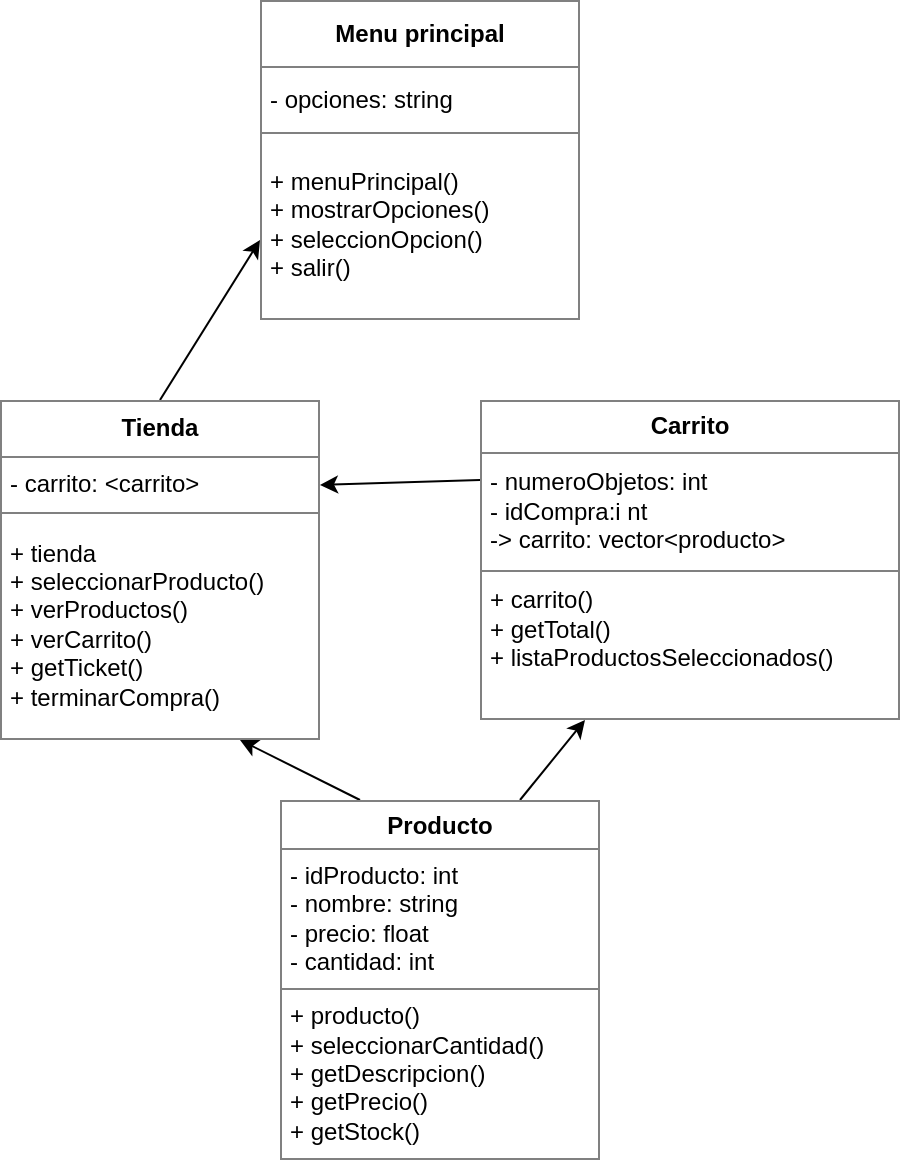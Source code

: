<mxfile>
    <diagram id="ewwaDVcVG8yMSyDUCgGy" name="Page-1">
        <mxGraphModel dx="437" dy="603" grid="1" gridSize="10" guides="1" tooltips="1" connect="1" arrows="1" fold="1" page="1" pageScale="1" pageWidth="827" pageHeight="1169" math="0" shadow="0">
            <root>
                <mxCell id="0"/>
                <mxCell id="1" parent="0"/>
                <mxCell id="60" style="edgeStyle=none;html=1;exitX=0.5;exitY=0;exitDx=0;exitDy=0;entryX=0;entryY=0.75;entryDx=0;entryDy=0;" parent="1" source="55" target="59" edge="1">
                    <mxGeometry relative="1" as="geometry"/>
                </mxCell>
                <mxCell id="55" value="&lt;table border=&quot;1&quot; width=&quot;100%&quot; cellpadding=&quot;4&quot; style=&quot;width: 100% ; height: 100% ; border-collapse: collapse&quot;&gt;&lt;tbody&gt;&lt;tr&gt;&lt;th align=&quot;center&quot;&gt;&lt;b&gt;Tienda&lt;/b&gt;&lt;/th&gt;&lt;/tr&gt;&lt;tr&gt;&lt;td align=&quot;center&quot;&gt;&lt;div style=&quot;text-align: justify&quot;&gt;&lt;span style=&quot;text-align: left&quot;&gt;- carrito: &amp;lt;carrito&amp;gt;&lt;/span&gt;&lt;/div&gt;&lt;div style=&quot;text-align: justify&quot;&gt;&lt;/div&gt;&lt;/td&gt;&lt;/tr&gt;&lt;tr&gt;&lt;td align=&quot;center&quot;&gt;&lt;div style=&quot;text-align: justify&quot;&gt;&lt;span style=&quot;text-align: left&quot;&gt;+ tienda&lt;/span&gt;&lt;/div&gt;&lt;div style=&quot;text-align: justify&quot;&gt;&lt;span style=&quot;text-align: left&quot;&gt;+&amp;nbsp;&lt;/span&gt;&lt;span style=&quot;text-align: left&quot;&gt;seleccionarProducto()&lt;/span&gt;&lt;/div&gt;&lt;div style=&quot;text-align: justify&quot;&gt;&lt;span&gt;+ verProductos()&lt;/span&gt;&lt;/div&gt;&lt;div style=&quot;text-align: justify&quot;&gt;+ verCarrito()&lt;span&gt;&lt;br&gt;&lt;/span&gt;&lt;/div&gt;&lt;div style=&quot;text-align: justify&quot;&gt;+ getTicket()&lt;/div&gt;&lt;span style=&quot;text-align: left&quot;&gt;&lt;div style=&quot;text-align: justify&quot;&gt;&lt;span style=&quot;text-align: left&quot;&gt;&lt;div style=&quot;text-align: justify&quot;&gt;+ terminarCompra()&lt;/div&gt;&lt;/span&gt;&lt;span style=&quot;text-align: left&quot;&gt;&lt;/span&gt;&lt;/div&gt;&lt;/span&gt;&lt;/td&gt;&lt;/tr&gt;&lt;/tbody&gt;&lt;/table&gt;" style="text;html=1;strokeColor=none;fillColor=none;overflow=fill;" parent="1" vertex="1">
                    <mxGeometry x="160" y="240" width="160" height="170" as="geometry"/>
                </mxCell>
                <mxCell id="65" style="edgeStyle=none;html=1;exitX=0;exitY=0.25;exitDx=0;exitDy=0;entryX=1;entryY=0.25;entryDx=0;entryDy=0;" edge="1" parent="1" source="56" target="55">
                    <mxGeometry relative="1" as="geometry"/>
                </mxCell>
                <mxCell id="56" value="&lt;table border=&quot;1&quot; width=&quot;100%&quot; cellpadding=&quot;4&quot; style=&quot;width: 100% ; height: 100% ; border-collapse: collapse&quot;&gt;&lt;tbody&gt;&lt;tr&gt;&lt;th align=&quot;center&quot;&gt;Carrito&lt;/th&gt;&lt;/tr&gt;&lt;tr&gt;&lt;td align=&quot;center&quot;&gt;&lt;div style=&quot;text-align: justify&quot;&gt;&lt;span style=&quot;text-align: left&quot;&gt;- numeroObjetos: int&lt;/span&gt;&lt;br&gt;&lt;/div&gt;&lt;div style=&quot;text-align: justify&quot;&gt;&lt;span style=&quot;text-align: left&quot;&gt;- idCompra:i nt&lt;/span&gt;&lt;/div&gt;&lt;div style=&quot;text-align: left&quot;&gt;-&amp;gt; carrito: vector&amp;lt;producto&amp;gt;&lt;/div&gt;&lt;/td&gt;&lt;/tr&gt;&lt;tr&gt;&lt;td align=&quot;center&quot;&gt;&lt;div style=&quot;text-align: justify&quot;&gt;+ carrito()&lt;/div&gt;&lt;div style=&quot;text-align: justify&quot;&gt;+&amp;nbsp;&lt;span&gt;getTotal()&lt;/span&gt;&lt;/div&gt;&lt;div style=&quot;text-align: justify&quot;&gt;+ listaProductosSeleccionados()&lt;/div&gt;&lt;div style=&quot;text-align: justify&quot;&gt;&lt;br&gt;&lt;/div&gt;&lt;/td&gt;&lt;/tr&gt;&lt;/tbody&gt;&lt;/table&gt;" style="text;html=1;strokeColor=none;fillColor=none;overflow=fill;" parent="1" vertex="1">
                    <mxGeometry x="400" y="240" width="210" height="160" as="geometry"/>
                </mxCell>
                <mxCell id="63" style="edgeStyle=none;html=1;exitX=0.25;exitY=0;exitDx=0;exitDy=0;entryX=0.75;entryY=1;entryDx=0;entryDy=0;" edge="1" parent="1" source="58" target="55">
                    <mxGeometry relative="1" as="geometry"/>
                </mxCell>
                <mxCell id="64" style="edgeStyle=none;html=1;exitX=0.75;exitY=0;exitDx=0;exitDy=0;entryX=0.25;entryY=1;entryDx=0;entryDy=0;" edge="1" parent="1" source="58" target="56">
                    <mxGeometry relative="1" as="geometry"/>
                </mxCell>
                <mxCell id="58" value="&lt;table border=&quot;1&quot; width=&quot;100%&quot; cellpadding=&quot;4&quot; style=&quot;width: 100% ; height: 100% ; border-collapse: collapse&quot;&gt;&lt;tbody&gt;&lt;tr&gt;&lt;th align=&quot;center&quot;&gt;Producto&lt;/th&gt;&lt;/tr&gt;&lt;tr&gt;&lt;td align=&quot;center&quot;&gt;&lt;div style=&quot;text-align: justify&quot;&gt;- idProducto: int&lt;/div&gt;&lt;div style=&quot;text-align: justify&quot;&gt;- nombre: string&lt;/div&gt;&lt;div style=&quot;text-align: justify&quot;&gt;- precio: float&lt;/div&gt;&lt;div style=&quot;text-align: justify&quot;&gt;- cantidad: int&lt;/div&gt;&lt;/td&gt;&lt;/tr&gt;&lt;tr&gt;&lt;td align=&quot;center&quot;&gt;&lt;div style=&quot;text-align: left&quot;&gt;+ producto()&lt;/div&gt;&lt;div style=&quot;text-align: left&quot;&gt;+ seleccionarCantidad()&lt;/div&gt;&lt;div style=&quot;text-align: left&quot;&gt;+ getDescripcion()&lt;/div&gt;&lt;div style=&quot;text-align: left&quot;&gt;+ getPrecio()&lt;/div&gt;&lt;span style=&quot;text-align: left&quot;&gt;&lt;div style=&quot;text-align: justify&quot;&gt;&lt;/div&gt;&lt;/span&gt;&lt;span style=&quot;text-align: left&quot;&gt;&lt;div style=&quot;text-align: justify&quot;&gt;&lt;span&gt;+ getStock()&lt;/span&gt;&lt;br&gt;&lt;/div&gt;&lt;/span&gt;&lt;/td&gt;&lt;/tr&gt;&lt;/tbody&gt;&lt;/table&gt;" style="text;html=1;strokeColor=none;fillColor=none;overflow=fill;" parent="1" vertex="1">
                    <mxGeometry x="300" y="440" width="160" height="180" as="geometry"/>
                </mxCell>
                <mxCell id="59" value="&lt;table border=&quot;1&quot; width=&quot;100%&quot; cellpadding=&quot;4&quot; style=&quot;width: 100% ; height: 100% ; border-collapse: collapse&quot;&gt;&lt;tbody&gt;&lt;tr&gt;&lt;th align=&quot;center&quot;&gt;Menu principal&lt;/th&gt;&lt;/tr&gt;&lt;tr&gt;&lt;td align=&quot;center&quot;&gt;&lt;div style=&quot;text-align: left&quot;&gt;- opciones: string&lt;/div&gt;&lt;/td&gt;&lt;/tr&gt;&lt;tr&gt;&lt;td align=&quot;center&quot;&gt;&lt;div style=&quot;text-align: justify&quot;&gt;+ menuPrincipal()&lt;/div&gt;&lt;div style=&quot;text-align: justify&quot;&gt;+ mostrarOpciones()&lt;/div&gt;&lt;div style=&quot;text-align: justify&quot;&gt;+ seleccionOpcion()&lt;/div&gt;&lt;div style=&quot;text-align: justify&quot;&gt;+ salir()&lt;br&gt;&lt;/div&gt;&lt;/td&gt;&lt;/tr&gt;&lt;/tbody&gt;&lt;/table&gt;" style="text;html=1;strokeColor=none;fillColor=none;overflow=fill;" parent="1" vertex="1">
                    <mxGeometry x="290" y="40" width="160" height="160" as="geometry"/>
                </mxCell>
            </root>
        </mxGraphModel>
    </diagram>
</mxfile>